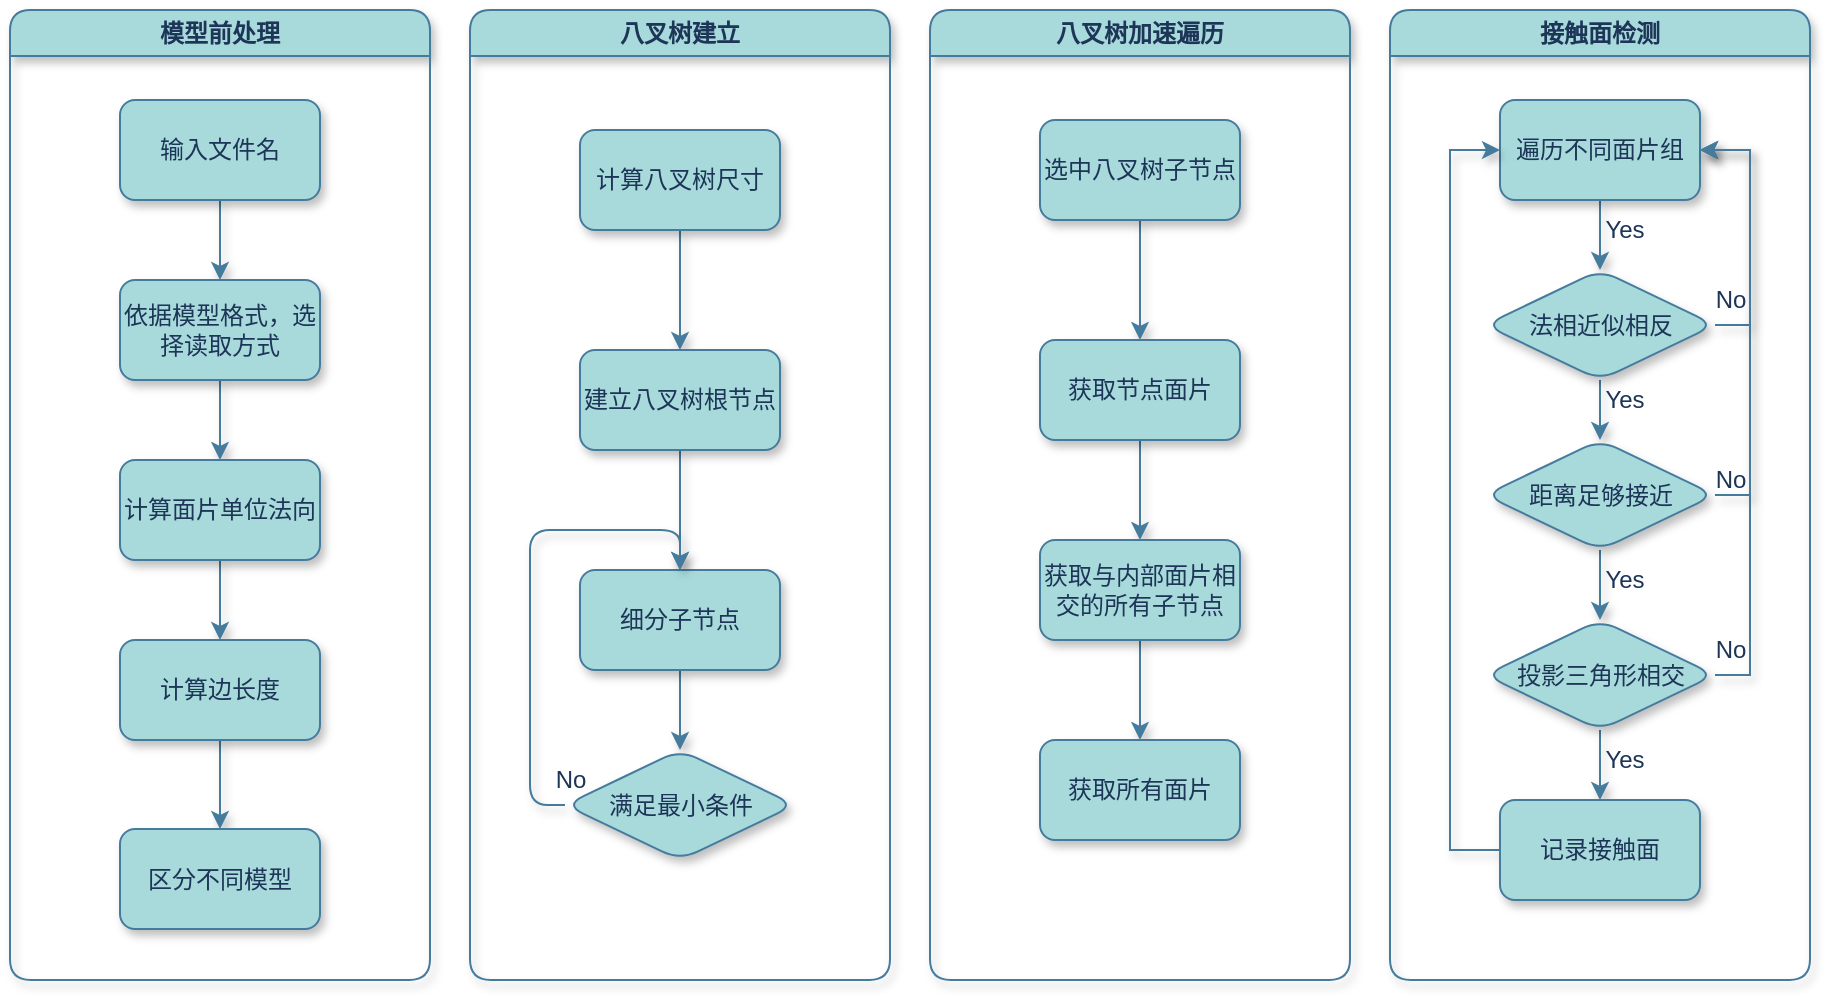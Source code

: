 <mxfile version="24.4.0" type="github">
  <diagram name="第 1 页" id="n2B5yL4K1JaY0Z_J82ZU">
    <mxGraphModel dx="1149" dy="681" grid="1" gridSize="10" guides="1" tooltips="1" connect="1" arrows="1" fold="1" page="1" pageScale="1" pageWidth="827" pageHeight="1169" math="0" shadow="0">
      <root>
        <mxCell id="0" />
        <mxCell id="1" parent="0" />
        <mxCell id="IkZhBHOxt636drZOpqKK-69" value="模型前处理" style="swimlane;whiteSpace=wrap;html=1;rounded=1;labelBackgroundColor=none;fillColor=#A8DADC;strokeColor=#457B9D;fontColor=#1D3557;shadow=1;" parent="1" vertex="1">
          <mxGeometry x="30" y="70" width="210" height="485" as="geometry" />
        </mxCell>
        <mxCell id="IkZhBHOxt636drZOpqKK-73" value="" style="edgeStyle=orthogonalEdgeStyle;rounded=1;orthogonalLoop=1;jettySize=auto;html=1;labelBackgroundColor=none;fontColor=default;strokeColor=#457B9D;shadow=1;" parent="IkZhBHOxt636drZOpqKK-69" source="IkZhBHOxt636drZOpqKK-71" target="IkZhBHOxt636drZOpqKK-72" edge="1">
          <mxGeometry relative="1" as="geometry" />
        </mxCell>
        <mxCell id="IkZhBHOxt636drZOpqKK-71" value="输入文件名" style="rounded=1;whiteSpace=wrap;html=1;labelBackgroundColor=none;fillColor=#A8DADC;strokeColor=#457B9D;fontColor=#1D3557;shadow=1;" parent="IkZhBHOxt636drZOpqKK-69" vertex="1">
          <mxGeometry x="55" y="45" width="100" height="50" as="geometry" />
        </mxCell>
        <mxCell id="IkZhBHOxt636drZOpqKK-75" value="" style="edgeStyle=orthogonalEdgeStyle;rounded=1;orthogonalLoop=1;jettySize=auto;html=1;labelBackgroundColor=none;fontColor=default;strokeColor=#457B9D;shadow=1;" parent="IkZhBHOxt636drZOpqKK-69" source="IkZhBHOxt636drZOpqKK-72" target="IkZhBHOxt636drZOpqKK-74" edge="1">
          <mxGeometry relative="1" as="geometry" />
        </mxCell>
        <mxCell id="IkZhBHOxt636drZOpqKK-72" value="依据模型格式，选择读取方式" style="rounded=1;whiteSpace=wrap;html=1;labelBackgroundColor=none;fillColor=#A8DADC;strokeColor=#457B9D;fontColor=#1D3557;shadow=1;" parent="IkZhBHOxt636drZOpqKK-69" vertex="1">
          <mxGeometry x="55" y="135" width="100" height="50" as="geometry" />
        </mxCell>
        <mxCell id="IkZhBHOxt636drZOpqKK-77" value="" style="edgeStyle=orthogonalEdgeStyle;rounded=1;orthogonalLoop=1;jettySize=auto;html=1;labelBackgroundColor=none;fontColor=default;strokeColor=#457B9D;shadow=1;" parent="IkZhBHOxt636drZOpqKK-69" source="IkZhBHOxt636drZOpqKK-74" target="IkZhBHOxt636drZOpqKK-76" edge="1">
          <mxGeometry relative="1" as="geometry" />
        </mxCell>
        <mxCell id="IkZhBHOxt636drZOpqKK-74" value="计算面片单位法向" style="rounded=1;whiteSpace=wrap;html=1;labelBackgroundColor=none;fillColor=#A8DADC;strokeColor=#457B9D;fontColor=#1D3557;shadow=1;" parent="IkZhBHOxt636drZOpqKK-69" vertex="1">
          <mxGeometry x="55" y="225" width="100" height="50" as="geometry" />
        </mxCell>
        <mxCell id="IkZhBHOxt636drZOpqKK-88" value="" style="edgeStyle=orthogonalEdgeStyle;rounded=1;orthogonalLoop=1;jettySize=auto;html=1;labelBackgroundColor=none;fontColor=default;strokeColor=#457B9D;shadow=1;" parent="IkZhBHOxt636drZOpqKK-69" source="IkZhBHOxt636drZOpqKK-76" target="IkZhBHOxt636drZOpqKK-87" edge="1">
          <mxGeometry relative="1" as="geometry" />
        </mxCell>
        <mxCell id="IkZhBHOxt636drZOpqKK-76" value="计算边长度" style="rounded=1;whiteSpace=wrap;html=1;labelBackgroundColor=none;fillColor=#A8DADC;strokeColor=#457B9D;fontColor=#1D3557;shadow=1;" parent="IkZhBHOxt636drZOpqKK-69" vertex="1">
          <mxGeometry x="55" y="315" width="100" height="50" as="geometry" />
        </mxCell>
        <mxCell id="IkZhBHOxt636drZOpqKK-87" value="区分不同模型" style="rounded=1;whiteSpace=wrap;html=1;labelBackgroundColor=none;fillColor=#A8DADC;strokeColor=#457B9D;fontColor=#1D3557;shadow=1;" parent="IkZhBHOxt636drZOpqKK-69" vertex="1">
          <mxGeometry x="55" y="409.5" width="100" height="50" as="geometry" />
        </mxCell>
        <mxCell id="IkZhBHOxt636drZOpqKK-79" value="八叉树建立" style="swimlane;whiteSpace=wrap;html=1;rounded=1;labelBackgroundColor=none;fillColor=#A8DADC;strokeColor=#457B9D;fontColor=#1D3557;shadow=1;" parent="1" vertex="1">
          <mxGeometry x="260" y="70" width="210" height="485" as="geometry" />
        </mxCell>
        <mxCell id="IkZhBHOxt636drZOpqKK-92" value="" style="edgeStyle=orthogonalEdgeStyle;rounded=1;orthogonalLoop=1;jettySize=auto;html=1;labelBackgroundColor=none;fontColor=default;strokeColor=#457B9D;shadow=1;" parent="IkZhBHOxt636drZOpqKK-79" source="IkZhBHOxt636drZOpqKK-89" target="IkZhBHOxt636drZOpqKK-90" edge="1">
          <mxGeometry relative="1" as="geometry" />
        </mxCell>
        <mxCell id="IkZhBHOxt636drZOpqKK-89" value="计算八叉树尺寸" style="rounded=1;whiteSpace=wrap;html=1;labelBackgroundColor=none;fillColor=#A8DADC;strokeColor=#457B9D;fontColor=#1D3557;shadow=1;" parent="IkZhBHOxt636drZOpqKK-79" vertex="1">
          <mxGeometry x="55" y="60" width="100" height="50" as="geometry" />
        </mxCell>
        <mxCell id="IkZhBHOxt636drZOpqKK-93" value="" style="edgeStyle=orthogonalEdgeStyle;rounded=1;orthogonalLoop=1;jettySize=auto;html=1;labelBackgroundColor=none;fontColor=default;strokeColor=#457B9D;shadow=1;" parent="IkZhBHOxt636drZOpqKK-79" source="IkZhBHOxt636drZOpqKK-90" target="IkZhBHOxt636drZOpqKK-91" edge="1">
          <mxGeometry relative="1" as="geometry" />
        </mxCell>
        <mxCell id="IkZhBHOxt636drZOpqKK-90" value="建立八叉树根节点" style="rounded=1;whiteSpace=wrap;html=1;labelBackgroundColor=none;fillColor=#A8DADC;strokeColor=#457B9D;fontColor=#1D3557;shadow=1;" parent="IkZhBHOxt636drZOpqKK-79" vertex="1">
          <mxGeometry x="55" y="170" width="100" height="50" as="geometry" />
        </mxCell>
        <mxCell id="IkZhBHOxt636drZOpqKK-95" value="" style="edgeStyle=orthogonalEdgeStyle;rounded=1;orthogonalLoop=1;jettySize=auto;html=1;labelBackgroundColor=none;fontColor=default;strokeColor=#457B9D;shadow=1;" parent="IkZhBHOxt636drZOpqKK-79" source="IkZhBHOxt636drZOpqKK-91" target="IkZhBHOxt636drZOpqKK-94" edge="1">
          <mxGeometry relative="1" as="geometry" />
        </mxCell>
        <mxCell id="IkZhBHOxt636drZOpqKK-91" value="细分子节点" style="rounded=1;whiteSpace=wrap;html=1;labelBackgroundColor=none;fillColor=#A8DADC;strokeColor=#457B9D;fontColor=#1D3557;shadow=1;" parent="IkZhBHOxt636drZOpqKK-79" vertex="1">
          <mxGeometry x="55" y="280" width="100" height="50" as="geometry" />
        </mxCell>
        <mxCell id="IkZhBHOxt636drZOpqKK-96" style="edgeStyle=orthogonalEdgeStyle;rounded=1;orthogonalLoop=1;jettySize=auto;html=1;entryX=0.5;entryY=0;entryDx=0;entryDy=0;labelBackgroundColor=none;fontColor=default;strokeColor=#457B9D;shadow=1;" parent="IkZhBHOxt636drZOpqKK-79" source="IkZhBHOxt636drZOpqKK-94" target="IkZhBHOxt636drZOpqKK-91" edge="1">
          <mxGeometry relative="1" as="geometry">
            <Array as="points">
              <mxPoint x="30" y="398" />
              <mxPoint x="30" y="260" />
              <mxPoint x="105" y="260" />
            </Array>
          </mxGeometry>
        </mxCell>
        <mxCell id="IkZhBHOxt636drZOpqKK-94" value="满足最小条件" style="rhombus;whiteSpace=wrap;html=1;rounded=1;labelBackgroundColor=none;fillColor=#A8DADC;strokeColor=#457B9D;fontColor=#1D3557;shadow=1;" parent="IkZhBHOxt636drZOpqKK-79" vertex="1">
          <mxGeometry x="47.5" y="370" width="115" height="55" as="geometry" />
        </mxCell>
        <mxCell id="IkZhBHOxt636drZOpqKK-97" value="No" style="text;html=1;align=center;verticalAlign=middle;resizable=0;points=[];autosize=1;strokeColor=none;fillColor=none;rounded=1;labelBackgroundColor=none;fontColor=#1D3557;shadow=1;" parent="IkZhBHOxt636drZOpqKK-79" vertex="1">
          <mxGeometry x="30" y="370" width="40" height="30" as="geometry" />
        </mxCell>
        <mxCell id="IkZhBHOxt636drZOpqKK-98" value="八叉树加速遍历" style="swimlane;whiteSpace=wrap;html=1;rounded=1;labelBackgroundColor=none;fillColor=#A8DADC;strokeColor=#457B9D;fontColor=#1D3557;shadow=1;" parent="1" vertex="1">
          <mxGeometry x="490" y="70" width="210" height="485" as="geometry" />
        </mxCell>
        <mxCell id="IkZhBHOxt636drZOpqKK-139" value="" style="edgeStyle=orthogonalEdgeStyle;rounded=0;orthogonalLoop=1;jettySize=auto;html=1;strokeColor=#457B9D;fontColor=#1D3557;fillColor=#A8DADC;shadow=1;" parent="IkZhBHOxt636drZOpqKK-98" source="IkZhBHOxt636drZOpqKK-109" target="IkZhBHOxt636drZOpqKK-110" edge="1">
          <mxGeometry relative="1" as="geometry" />
        </mxCell>
        <mxCell id="IkZhBHOxt636drZOpqKK-109" value="选中八叉树子节点" style="rounded=1;whiteSpace=wrap;html=1;labelBackgroundColor=none;fillColor=#A8DADC;strokeColor=#457B9D;fontColor=#1D3557;shadow=1;" parent="IkZhBHOxt636drZOpqKK-98" vertex="1">
          <mxGeometry x="55" y="55" width="100" height="50" as="geometry" />
        </mxCell>
        <mxCell id="IkZhBHOxt636drZOpqKK-140" value="" style="edgeStyle=orthogonalEdgeStyle;rounded=0;orthogonalLoop=1;jettySize=auto;html=1;strokeColor=#457B9D;fontColor=#1D3557;fillColor=#A8DADC;shadow=1;" parent="IkZhBHOxt636drZOpqKK-98" source="IkZhBHOxt636drZOpqKK-110" target="IkZhBHOxt636drZOpqKK-111" edge="1">
          <mxGeometry relative="1" as="geometry" />
        </mxCell>
        <mxCell id="IkZhBHOxt636drZOpqKK-110" value="获取节点面片" style="rounded=1;whiteSpace=wrap;html=1;labelBackgroundColor=none;fillColor=#A8DADC;strokeColor=#457B9D;fontColor=#1D3557;shadow=1;" parent="IkZhBHOxt636drZOpqKK-98" vertex="1">
          <mxGeometry x="55" y="165" width="100" height="50" as="geometry" />
        </mxCell>
        <mxCell id="IkZhBHOxt636drZOpqKK-141" value="" style="edgeStyle=orthogonalEdgeStyle;rounded=0;orthogonalLoop=1;jettySize=auto;html=1;strokeColor=#457B9D;fontColor=#1D3557;fillColor=#A8DADC;shadow=1;" parent="IkZhBHOxt636drZOpqKK-98" source="IkZhBHOxt636drZOpqKK-111" target="IkZhBHOxt636drZOpqKK-112" edge="1">
          <mxGeometry relative="1" as="geometry" />
        </mxCell>
        <mxCell id="IkZhBHOxt636drZOpqKK-111" value="获取与内部面片相交的所有子节点" style="rounded=1;whiteSpace=wrap;html=1;labelBackgroundColor=none;fillColor=#A8DADC;strokeColor=#457B9D;fontColor=#1D3557;shadow=1;" parent="IkZhBHOxt636drZOpqKK-98" vertex="1">
          <mxGeometry x="55" y="265" width="100" height="50" as="geometry" />
        </mxCell>
        <mxCell id="IkZhBHOxt636drZOpqKK-112" value="获取所有面片" style="rounded=1;whiteSpace=wrap;html=1;labelBackgroundColor=none;fillColor=#A8DADC;strokeColor=#457B9D;fontColor=#1D3557;shadow=1;" parent="IkZhBHOxt636drZOpqKK-98" vertex="1">
          <mxGeometry x="55" y="365" width="100" height="50" as="geometry" />
        </mxCell>
        <mxCell id="IkZhBHOxt636drZOpqKK-114" value="接触面检测" style="swimlane;whiteSpace=wrap;html=1;rounded=1;labelBackgroundColor=none;fillColor=#A8DADC;strokeColor=#457B9D;fontColor=#1D3557;shadow=1;" parent="1" vertex="1">
          <mxGeometry x="720" y="70" width="210" height="485" as="geometry" />
        </mxCell>
        <mxCell id="IkZhBHOxt636drZOpqKK-124" value="" style="edgeStyle=orthogonalEdgeStyle;rounded=0;orthogonalLoop=1;jettySize=auto;html=1;fontColor=default;labelBackgroundColor=none;strokeColor=#457B9D;shadow=1;" parent="IkZhBHOxt636drZOpqKK-114" source="IkZhBHOxt636drZOpqKK-115" target="IkZhBHOxt636drZOpqKK-120" edge="1">
          <mxGeometry relative="1" as="geometry" />
        </mxCell>
        <mxCell id="IkZhBHOxt636drZOpqKK-115" value="遍历不同面片组" style="rounded=1;whiteSpace=wrap;html=1;labelBackgroundColor=none;fillColor=#A8DADC;strokeColor=#457B9D;fontColor=#1D3557;glass=0;shadow=1;" parent="IkZhBHOxt636drZOpqKK-114" vertex="1">
          <mxGeometry x="55" y="45" width="100" height="50" as="geometry" />
        </mxCell>
        <mxCell id="IkZhBHOxt636drZOpqKK-125" value="" style="edgeStyle=orthogonalEdgeStyle;rounded=0;orthogonalLoop=1;jettySize=auto;html=1;labelBackgroundColor=none;strokeColor=#457B9D;fontColor=default;shadow=1;" parent="IkZhBHOxt636drZOpqKK-114" source="IkZhBHOxt636drZOpqKK-120" target="IkZhBHOxt636drZOpqKK-121" edge="1">
          <mxGeometry relative="1" as="geometry" />
        </mxCell>
        <mxCell id="IkZhBHOxt636drZOpqKK-131" style="edgeStyle=orthogonalEdgeStyle;rounded=0;orthogonalLoop=1;jettySize=auto;html=1;entryX=1;entryY=0.5;entryDx=0;entryDy=0;labelBackgroundColor=none;strokeColor=#457B9D;fontColor=default;shadow=1;" parent="IkZhBHOxt636drZOpqKK-114" source="IkZhBHOxt636drZOpqKK-120" target="IkZhBHOxt636drZOpqKK-115" edge="1">
          <mxGeometry relative="1" as="geometry">
            <Array as="points">
              <mxPoint x="180" y="158" />
              <mxPoint x="180" y="70" />
            </Array>
          </mxGeometry>
        </mxCell>
        <mxCell id="IkZhBHOxt636drZOpqKK-120" value="法相近似相反" style="rhombus;whiteSpace=wrap;html=1;rounded=1;labelBackgroundColor=none;fillColor=#A8DADC;strokeColor=#457B9D;fontColor=#1D3557;shadow=1;" parent="IkZhBHOxt636drZOpqKK-114" vertex="1">
          <mxGeometry x="47.5" y="130" width="115" height="55" as="geometry" />
        </mxCell>
        <mxCell id="IkZhBHOxt636drZOpqKK-126" value="" style="edgeStyle=orthogonalEdgeStyle;rounded=0;orthogonalLoop=1;jettySize=auto;html=1;labelBackgroundColor=none;strokeColor=#457B9D;fontColor=default;shadow=1;" parent="IkZhBHOxt636drZOpqKK-114" source="IkZhBHOxt636drZOpqKK-121" target="IkZhBHOxt636drZOpqKK-122" edge="1">
          <mxGeometry relative="1" as="geometry" />
        </mxCell>
        <mxCell id="IkZhBHOxt636drZOpqKK-130" style="edgeStyle=orthogonalEdgeStyle;rounded=0;orthogonalLoop=1;jettySize=auto;html=1;entryX=1;entryY=0.5;entryDx=0;entryDy=0;labelBackgroundColor=none;strokeColor=#457B9D;fontColor=default;shadow=1;" parent="IkZhBHOxt636drZOpqKK-114" source="IkZhBHOxt636drZOpqKK-121" target="IkZhBHOxt636drZOpqKK-115" edge="1">
          <mxGeometry relative="1" as="geometry">
            <Array as="points">
              <mxPoint x="180" y="243" />
              <mxPoint x="180" y="70" />
            </Array>
          </mxGeometry>
        </mxCell>
        <mxCell id="IkZhBHOxt636drZOpqKK-121" value="距离足够接近" style="rhombus;whiteSpace=wrap;html=1;rounded=1;labelBackgroundColor=none;fillColor=#A8DADC;strokeColor=#457B9D;fontColor=#1D3557;shadow=1;" parent="IkZhBHOxt636drZOpqKK-114" vertex="1">
          <mxGeometry x="47.5" y="215" width="115" height="55" as="geometry" />
        </mxCell>
        <mxCell id="IkZhBHOxt636drZOpqKK-127" value="" style="edgeStyle=orthogonalEdgeStyle;rounded=0;orthogonalLoop=1;jettySize=auto;html=1;labelBackgroundColor=none;strokeColor=#457B9D;fontColor=default;shadow=1;" parent="IkZhBHOxt636drZOpqKK-114" source="IkZhBHOxt636drZOpqKK-122" target="IkZhBHOxt636drZOpqKK-123" edge="1">
          <mxGeometry relative="1" as="geometry" />
        </mxCell>
        <mxCell id="IkZhBHOxt636drZOpqKK-129" style="edgeStyle=orthogonalEdgeStyle;rounded=0;orthogonalLoop=1;jettySize=auto;html=1;entryX=1;entryY=0.5;entryDx=0;entryDy=0;labelBackgroundColor=none;strokeColor=#457B9D;fontColor=default;shadow=1;" parent="IkZhBHOxt636drZOpqKK-114" source="IkZhBHOxt636drZOpqKK-122" target="IkZhBHOxt636drZOpqKK-115" edge="1">
          <mxGeometry relative="1" as="geometry">
            <Array as="points">
              <mxPoint x="180" y="333" />
              <mxPoint x="180" y="70" />
            </Array>
          </mxGeometry>
        </mxCell>
        <mxCell id="IkZhBHOxt636drZOpqKK-122" value="投影三角形相交" style="rhombus;whiteSpace=wrap;html=1;rounded=1;labelBackgroundColor=none;fillColor=#A8DADC;strokeColor=#457B9D;fontColor=#1D3557;shadow=1;" parent="IkZhBHOxt636drZOpqKK-114" vertex="1">
          <mxGeometry x="47.5" y="305" width="115" height="55" as="geometry" />
        </mxCell>
        <mxCell id="IkZhBHOxt636drZOpqKK-128" style="edgeStyle=orthogonalEdgeStyle;rounded=0;orthogonalLoop=1;jettySize=auto;html=1;entryX=0;entryY=0.5;entryDx=0;entryDy=0;labelBackgroundColor=none;strokeColor=#457B9D;fontColor=default;shadow=1;" parent="IkZhBHOxt636drZOpqKK-114" source="IkZhBHOxt636drZOpqKK-123" target="IkZhBHOxt636drZOpqKK-115" edge="1">
          <mxGeometry relative="1" as="geometry">
            <Array as="points">
              <mxPoint x="30" y="420" />
              <mxPoint x="30" y="70" />
            </Array>
          </mxGeometry>
        </mxCell>
        <mxCell id="IkZhBHOxt636drZOpqKK-123" value="记录接触面" style="rounded=1;whiteSpace=wrap;html=1;labelBackgroundColor=none;fillColor=#A8DADC;strokeColor=#457B9D;fontColor=#1D3557;shadow=1;" parent="IkZhBHOxt636drZOpqKK-114" vertex="1">
          <mxGeometry x="55" y="395" width="100" height="50" as="geometry" />
        </mxCell>
        <mxCell id="IkZhBHOxt636drZOpqKK-134" value="Yes" style="text;html=1;align=center;verticalAlign=middle;resizable=0;points=[];autosize=1;strokeColor=none;fillColor=none;fontColor=#1D3557;shadow=1;" parent="IkZhBHOxt636drZOpqKK-114" vertex="1">
          <mxGeometry x="97" y="95" width="40" height="30" as="geometry" />
        </mxCell>
        <mxCell id="IkZhBHOxt636drZOpqKK-133" value="Yes" style="text;html=1;align=center;verticalAlign=middle;resizable=0;points=[];autosize=1;strokeColor=none;fillColor=none;fontColor=#1D3557;shadow=1;" parent="IkZhBHOxt636drZOpqKK-114" vertex="1">
          <mxGeometry x="97" y="180" width="40" height="30" as="geometry" />
        </mxCell>
        <mxCell id="IkZhBHOxt636drZOpqKK-132" value="Yes" style="text;html=1;align=center;verticalAlign=middle;resizable=0;points=[];autosize=1;strokeColor=none;fillColor=none;fontColor=#1D3557;shadow=1;" parent="IkZhBHOxt636drZOpqKK-114" vertex="1">
          <mxGeometry x="97" y="270" width="40" height="30" as="geometry" />
        </mxCell>
        <mxCell id="IkZhBHOxt636drZOpqKK-135" value="Yes" style="text;html=1;align=center;verticalAlign=middle;resizable=0;points=[];autosize=1;strokeColor=none;fillColor=none;fontColor=#1D3557;shadow=1;" parent="IkZhBHOxt636drZOpqKK-114" vertex="1">
          <mxGeometry x="97" y="360" width="40" height="30" as="geometry" />
        </mxCell>
        <mxCell id="IkZhBHOxt636drZOpqKK-136" value="No" style="text;html=1;align=center;verticalAlign=middle;resizable=0;points=[];autosize=1;strokeColor=none;fillColor=none;rounded=1;labelBackgroundColor=none;fontColor=#1D3557;shadow=1;" parent="IkZhBHOxt636drZOpqKK-114" vertex="1">
          <mxGeometry x="150" y="130" width="40" height="30" as="geometry" />
        </mxCell>
        <mxCell id="IkZhBHOxt636drZOpqKK-137" value="No" style="text;html=1;align=center;verticalAlign=middle;resizable=0;points=[];autosize=1;strokeColor=none;fillColor=none;rounded=1;labelBackgroundColor=none;fontColor=#1D3557;shadow=1;" parent="IkZhBHOxt636drZOpqKK-114" vertex="1">
          <mxGeometry x="150" y="220" width="40" height="30" as="geometry" />
        </mxCell>
        <mxCell id="IkZhBHOxt636drZOpqKK-138" value="No" style="text;html=1;align=center;verticalAlign=middle;resizable=0;points=[];autosize=1;strokeColor=none;fillColor=none;rounded=1;labelBackgroundColor=none;fontColor=#1D3557;shadow=1;" parent="IkZhBHOxt636drZOpqKK-114" vertex="1">
          <mxGeometry x="150" y="305" width="40" height="30" as="geometry" />
        </mxCell>
      </root>
    </mxGraphModel>
  </diagram>
</mxfile>
